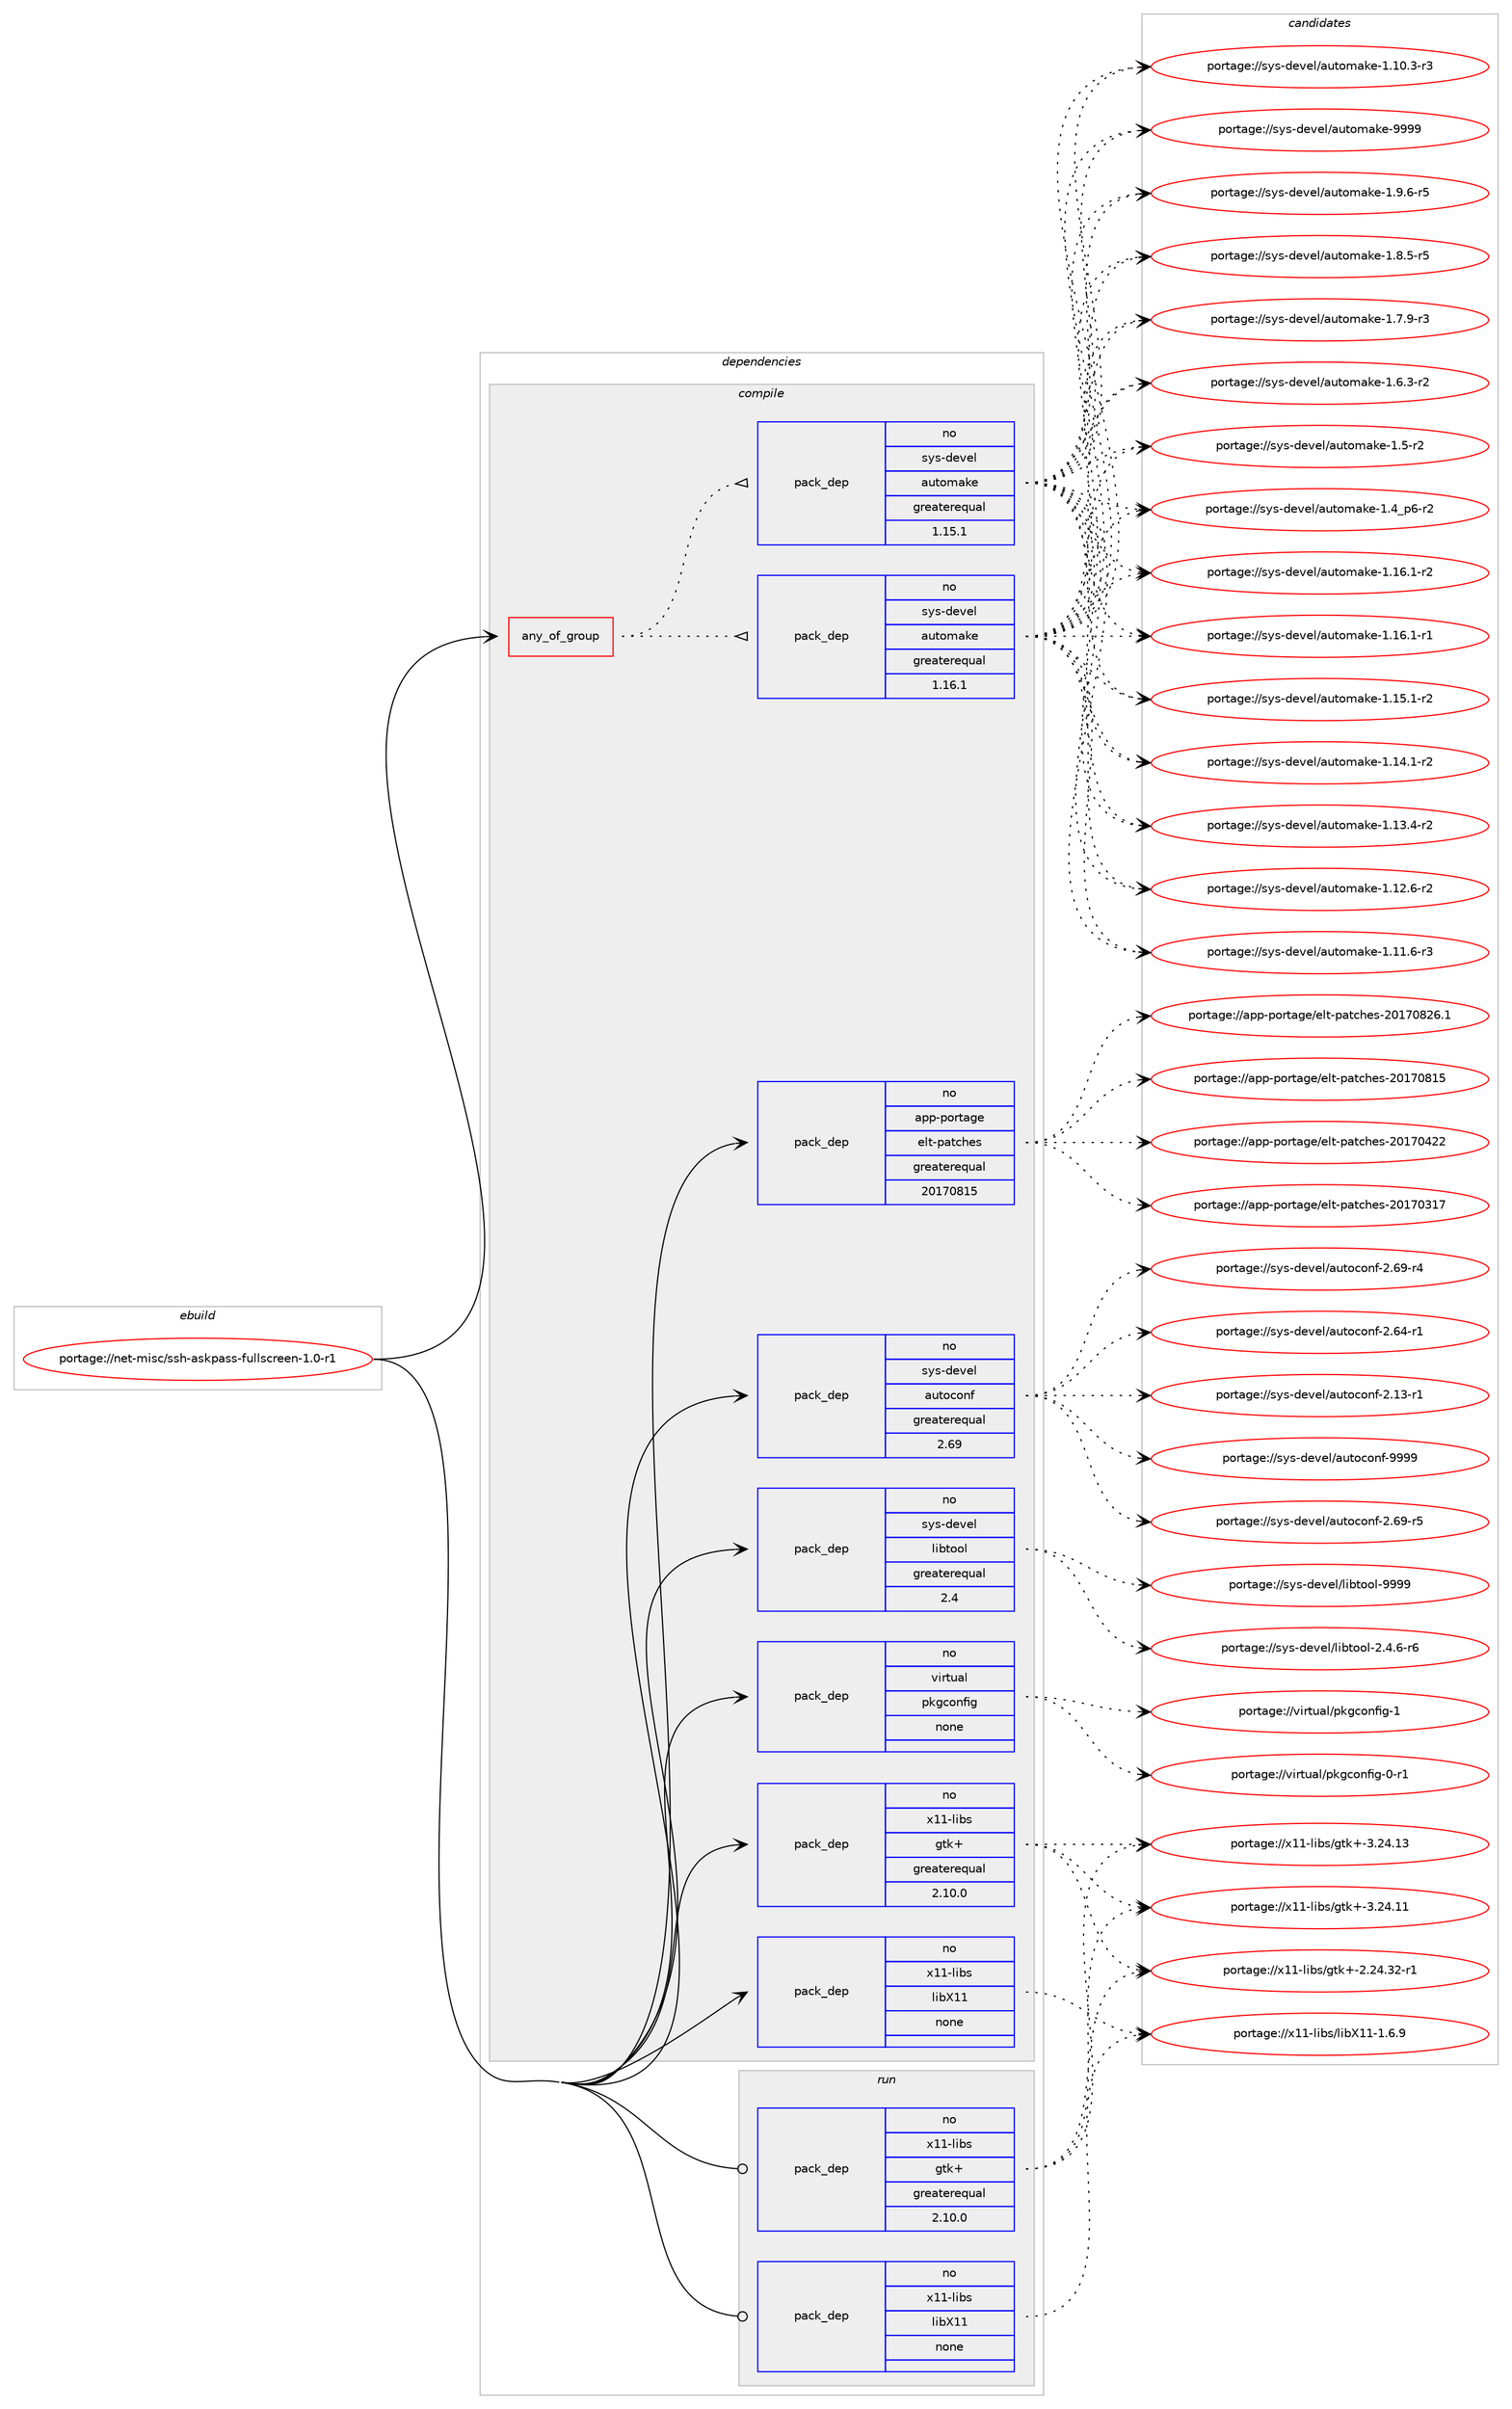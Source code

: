 digraph prolog {

# *************
# Graph options
# *************

newrank=true;
concentrate=true;
compound=true;
graph [rankdir=LR,fontname=Helvetica,fontsize=10,ranksep=1.5];#, ranksep=2.5, nodesep=0.2];
edge  [arrowhead=vee];
node  [fontname=Helvetica,fontsize=10];

# **********
# The ebuild
# **********

subgraph cluster_leftcol {
color=gray;
rank=same;
label=<<i>ebuild</i>>;
id [label="portage://net-misc/ssh-askpass-fullscreen-1.0-r1", color=red, width=4, href="../net-misc/ssh-askpass-fullscreen-1.0-r1.svg"];
}

# ****************
# The dependencies
# ****************

subgraph cluster_midcol {
color=gray;
label=<<i>dependencies</i>>;
subgraph cluster_compile {
fillcolor="#eeeeee";
style=filled;
label=<<i>compile</i>>;
subgraph any1903 {
dependency120857 [label=<<TABLE BORDER="0" CELLBORDER="1" CELLSPACING="0" CELLPADDING="4"><TR><TD CELLPADDING="10">any_of_group</TD></TR></TABLE>>, shape=none, color=red];subgraph pack94096 {
dependency120858 [label=<<TABLE BORDER="0" CELLBORDER="1" CELLSPACING="0" CELLPADDING="4" WIDTH="220"><TR><TD ROWSPAN="6" CELLPADDING="30">pack_dep</TD></TR><TR><TD WIDTH="110">no</TD></TR><TR><TD>sys-devel</TD></TR><TR><TD>automake</TD></TR><TR><TD>greaterequal</TD></TR><TR><TD>1.16.1</TD></TR></TABLE>>, shape=none, color=blue];
}
dependency120857:e -> dependency120858:w [weight=20,style="dotted",arrowhead="oinv"];
subgraph pack94097 {
dependency120859 [label=<<TABLE BORDER="0" CELLBORDER="1" CELLSPACING="0" CELLPADDING="4" WIDTH="220"><TR><TD ROWSPAN="6" CELLPADDING="30">pack_dep</TD></TR><TR><TD WIDTH="110">no</TD></TR><TR><TD>sys-devel</TD></TR><TR><TD>automake</TD></TR><TR><TD>greaterequal</TD></TR><TR><TD>1.15.1</TD></TR></TABLE>>, shape=none, color=blue];
}
dependency120857:e -> dependency120859:w [weight=20,style="dotted",arrowhead="oinv"];
}
id:e -> dependency120857:w [weight=20,style="solid",arrowhead="vee"];
subgraph pack94098 {
dependency120860 [label=<<TABLE BORDER="0" CELLBORDER="1" CELLSPACING="0" CELLPADDING="4" WIDTH="220"><TR><TD ROWSPAN="6" CELLPADDING="30">pack_dep</TD></TR><TR><TD WIDTH="110">no</TD></TR><TR><TD>app-portage</TD></TR><TR><TD>elt-patches</TD></TR><TR><TD>greaterequal</TD></TR><TR><TD>20170815</TD></TR></TABLE>>, shape=none, color=blue];
}
id:e -> dependency120860:w [weight=20,style="solid",arrowhead="vee"];
subgraph pack94099 {
dependency120861 [label=<<TABLE BORDER="0" CELLBORDER="1" CELLSPACING="0" CELLPADDING="4" WIDTH="220"><TR><TD ROWSPAN="6" CELLPADDING="30">pack_dep</TD></TR><TR><TD WIDTH="110">no</TD></TR><TR><TD>sys-devel</TD></TR><TR><TD>autoconf</TD></TR><TR><TD>greaterequal</TD></TR><TR><TD>2.69</TD></TR></TABLE>>, shape=none, color=blue];
}
id:e -> dependency120861:w [weight=20,style="solid",arrowhead="vee"];
subgraph pack94100 {
dependency120862 [label=<<TABLE BORDER="0" CELLBORDER="1" CELLSPACING="0" CELLPADDING="4" WIDTH="220"><TR><TD ROWSPAN="6" CELLPADDING="30">pack_dep</TD></TR><TR><TD WIDTH="110">no</TD></TR><TR><TD>sys-devel</TD></TR><TR><TD>libtool</TD></TR><TR><TD>greaterequal</TD></TR><TR><TD>2.4</TD></TR></TABLE>>, shape=none, color=blue];
}
id:e -> dependency120862:w [weight=20,style="solid",arrowhead="vee"];
subgraph pack94101 {
dependency120863 [label=<<TABLE BORDER="0" CELLBORDER="1" CELLSPACING="0" CELLPADDING="4" WIDTH="220"><TR><TD ROWSPAN="6" CELLPADDING="30">pack_dep</TD></TR><TR><TD WIDTH="110">no</TD></TR><TR><TD>virtual</TD></TR><TR><TD>pkgconfig</TD></TR><TR><TD>none</TD></TR><TR><TD></TD></TR></TABLE>>, shape=none, color=blue];
}
id:e -> dependency120863:w [weight=20,style="solid",arrowhead="vee"];
subgraph pack94102 {
dependency120864 [label=<<TABLE BORDER="0" CELLBORDER="1" CELLSPACING="0" CELLPADDING="4" WIDTH="220"><TR><TD ROWSPAN="6" CELLPADDING="30">pack_dep</TD></TR><TR><TD WIDTH="110">no</TD></TR><TR><TD>x11-libs</TD></TR><TR><TD>gtk+</TD></TR><TR><TD>greaterequal</TD></TR><TR><TD>2.10.0</TD></TR></TABLE>>, shape=none, color=blue];
}
id:e -> dependency120864:w [weight=20,style="solid",arrowhead="vee"];
subgraph pack94103 {
dependency120865 [label=<<TABLE BORDER="0" CELLBORDER="1" CELLSPACING="0" CELLPADDING="4" WIDTH="220"><TR><TD ROWSPAN="6" CELLPADDING="30">pack_dep</TD></TR><TR><TD WIDTH="110">no</TD></TR><TR><TD>x11-libs</TD></TR><TR><TD>libX11</TD></TR><TR><TD>none</TD></TR><TR><TD></TD></TR></TABLE>>, shape=none, color=blue];
}
id:e -> dependency120865:w [weight=20,style="solid",arrowhead="vee"];
}
subgraph cluster_compileandrun {
fillcolor="#eeeeee";
style=filled;
label=<<i>compile and run</i>>;
}
subgraph cluster_run {
fillcolor="#eeeeee";
style=filled;
label=<<i>run</i>>;
subgraph pack94104 {
dependency120866 [label=<<TABLE BORDER="0" CELLBORDER="1" CELLSPACING="0" CELLPADDING="4" WIDTH="220"><TR><TD ROWSPAN="6" CELLPADDING="30">pack_dep</TD></TR><TR><TD WIDTH="110">no</TD></TR><TR><TD>x11-libs</TD></TR><TR><TD>gtk+</TD></TR><TR><TD>greaterequal</TD></TR><TR><TD>2.10.0</TD></TR></TABLE>>, shape=none, color=blue];
}
id:e -> dependency120866:w [weight=20,style="solid",arrowhead="odot"];
subgraph pack94105 {
dependency120867 [label=<<TABLE BORDER="0" CELLBORDER="1" CELLSPACING="0" CELLPADDING="4" WIDTH="220"><TR><TD ROWSPAN="6" CELLPADDING="30">pack_dep</TD></TR><TR><TD WIDTH="110">no</TD></TR><TR><TD>x11-libs</TD></TR><TR><TD>libX11</TD></TR><TR><TD>none</TD></TR><TR><TD></TD></TR></TABLE>>, shape=none, color=blue];
}
id:e -> dependency120867:w [weight=20,style="solid",arrowhead="odot"];
}
}

# **************
# The candidates
# **************

subgraph cluster_choices {
rank=same;
color=gray;
label=<<i>candidates</i>>;

subgraph choice94096 {
color=black;
nodesep=1;
choice115121115451001011181011084797117116111109971071014557575757 [label="portage://sys-devel/automake-9999", color=red, width=4,href="../sys-devel/automake-9999.svg"];
choice115121115451001011181011084797117116111109971071014549465746544511453 [label="portage://sys-devel/automake-1.9.6-r5", color=red, width=4,href="../sys-devel/automake-1.9.6-r5.svg"];
choice115121115451001011181011084797117116111109971071014549465646534511453 [label="portage://sys-devel/automake-1.8.5-r5", color=red, width=4,href="../sys-devel/automake-1.8.5-r5.svg"];
choice115121115451001011181011084797117116111109971071014549465546574511451 [label="portage://sys-devel/automake-1.7.9-r3", color=red, width=4,href="../sys-devel/automake-1.7.9-r3.svg"];
choice115121115451001011181011084797117116111109971071014549465446514511450 [label="portage://sys-devel/automake-1.6.3-r2", color=red, width=4,href="../sys-devel/automake-1.6.3-r2.svg"];
choice11512111545100101118101108479711711611110997107101454946534511450 [label="portage://sys-devel/automake-1.5-r2", color=red, width=4,href="../sys-devel/automake-1.5-r2.svg"];
choice115121115451001011181011084797117116111109971071014549465295112544511450 [label="portage://sys-devel/automake-1.4_p6-r2", color=red, width=4,href="../sys-devel/automake-1.4_p6-r2.svg"];
choice11512111545100101118101108479711711611110997107101454946495446494511450 [label="portage://sys-devel/automake-1.16.1-r2", color=red, width=4,href="../sys-devel/automake-1.16.1-r2.svg"];
choice11512111545100101118101108479711711611110997107101454946495446494511449 [label="portage://sys-devel/automake-1.16.1-r1", color=red, width=4,href="../sys-devel/automake-1.16.1-r1.svg"];
choice11512111545100101118101108479711711611110997107101454946495346494511450 [label="portage://sys-devel/automake-1.15.1-r2", color=red, width=4,href="../sys-devel/automake-1.15.1-r2.svg"];
choice11512111545100101118101108479711711611110997107101454946495246494511450 [label="portage://sys-devel/automake-1.14.1-r2", color=red, width=4,href="../sys-devel/automake-1.14.1-r2.svg"];
choice11512111545100101118101108479711711611110997107101454946495146524511450 [label="portage://sys-devel/automake-1.13.4-r2", color=red, width=4,href="../sys-devel/automake-1.13.4-r2.svg"];
choice11512111545100101118101108479711711611110997107101454946495046544511450 [label="portage://sys-devel/automake-1.12.6-r2", color=red, width=4,href="../sys-devel/automake-1.12.6-r2.svg"];
choice11512111545100101118101108479711711611110997107101454946494946544511451 [label="portage://sys-devel/automake-1.11.6-r3", color=red, width=4,href="../sys-devel/automake-1.11.6-r3.svg"];
choice11512111545100101118101108479711711611110997107101454946494846514511451 [label="portage://sys-devel/automake-1.10.3-r3", color=red, width=4,href="../sys-devel/automake-1.10.3-r3.svg"];
dependency120858:e -> choice115121115451001011181011084797117116111109971071014557575757:w [style=dotted,weight="100"];
dependency120858:e -> choice115121115451001011181011084797117116111109971071014549465746544511453:w [style=dotted,weight="100"];
dependency120858:e -> choice115121115451001011181011084797117116111109971071014549465646534511453:w [style=dotted,weight="100"];
dependency120858:e -> choice115121115451001011181011084797117116111109971071014549465546574511451:w [style=dotted,weight="100"];
dependency120858:e -> choice115121115451001011181011084797117116111109971071014549465446514511450:w [style=dotted,weight="100"];
dependency120858:e -> choice11512111545100101118101108479711711611110997107101454946534511450:w [style=dotted,weight="100"];
dependency120858:e -> choice115121115451001011181011084797117116111109971071014549465295112544511450:w [style=dotted,weight="100"];
dependency120858:e -> choice11512111545100101118101108479711711611110997107101454946495446494511450:w [style=dotted,weight="100"];
dependency120858:e -> choice11512111545100101118101108479711711611110997107101454946495446494511449:w [style=dotted,weight="100"];
dependency120858:e -> choice11512111545100101118101108479711711611110997107101454946495346494511450:w [style=dotted,weight="100"];
dependency120858:e -> choice11512111545100101118101108479711711611110997107101454946495246494511450:w [style=dotted,weight="100"];
dependency120858:e -> choice11512111545100101118101108479711711611110997107101454946495146524511450:w [style=dotted,weight="100"];
dependency120858:e -> choice11512111545100101118101108479711711611110997107101454946495046544511450:w [style=dotted,weight="100"];
dependency120858:e -> choice11512111545100101118101108479711711611110997107101454946494946544511451:w [style=dotted,weight="100"];
dependency120858:e -> choice11512111545100101118101108479711711611110997107101454946494846514511451:w [style=dotted,weight="100"];
}
subgraph choice94097 {
color=black;
nodesep=1;
choice115121115451001011181011084797117116111109971071014557575757 [label="portage://sys-devel/automake-9999", color=red, width=4,href="../sys-devel/automake-9999.svg"];
choice115121115451001011181011084797117116111109971071014549465746544511453 [label="portage://sys-devel/automake-1.9.6-r5", color=red, width=4,href="../sys-devel/automake-1.9.6-r5.svg"];
choice115121115451001011181011084797117116111109971071014549465646534511453 [label="portage://sys-devel/automake-1.8.5-r5", color=red, width=4,href="../sys-devel/automake-1.8.5-r5.svg"];
choice115121115451001011181011084797117116111109971071014549465546574511451 [label="portage://sys-devel/automake-1.7.9-r3", color=red, width=4,href="../sys-devel/automake-1.7.9-r3.svg"];
choice115121115451001011181011084797117116111109971071014549465446514511450 [label="portage://sys-devel/automake-1.6.3-r2", color=red, width=4,href="../sys-devel/automake-1.6.3-r2.svg"];
choice11512111545100101118101108479711711611110997107101454946534511450 [label="portage://sys-devel/automake-1.5-r2", color=red, width=4,href="../sys-devel/automake-1.5-r2.svg"];
choice115121115451001011181011084797117116111109971071014549465295112544511450 [label="portage://sys-devel/automake-1.4_p6-r2", color=red, width=4,href="../sys-devel/automake-1.4_p6-r2.svg"];
choice11512111545100101118101108479711711611110997107101454946495446494511450 [label="portage://sys-devel/automake-1.16.1-r2", color=red, width=4,href="../sys-devel/automake-1.16.1-r2.svg"];
choice11512111545100101118101108479711711611110997107101454946495446494511449 [label="portage://sys-devel/automake-1.16.1-r1", color=red, width=4,href="../sys-devel/automake-1.16.1-r1.svg"];
choice11512111545100101118101108479711711611110997107101454946495346494511450 [label="portage://sys-devel/automake-1.15.1-r2", color=red, width=4,href="../sys-devel/automake-1.15.1-r2.svg"];
choice11512111545100101118101108479711711611110997107101454946495246494511450 [label="portage://sys-devel/automake-1.14.1-r2", color=red, width=4,href="../sys-devel/automake-1.14.1-r2.svg"];
choice11512111545100101118101108479711711611110997107101454946495146524511450 [label="portage://sys-devel/automake-1.13.4-r2", color=red, width=4,href="../sys-devel/automake-1.13.4-r2.svg"];
choice11512111545100101118101108479711711611110997107101454946495046544511450 [label="portage://sys-devel/automake-1.12.6-r2", color=red, width=4,href="../sys-devel/automake-1.12.6-r2.svg"];
choice11512111545100101118101108479711711611110997107101454946494946544511451 [label="portage://sys-devel/automake-1.11.6-r3", color=red, width=4,href="../sys-devel/automake-1.11.6-r3.svg"];
choice11512111545100101118101108479711711611110997107101454946494846514511451 [label="portage://sys-devel/automake-1.10.3-r3", color=red, width=4,href="../sys-devel/automake-1.10.3-r3.svg"];
dependency120859:e -> choice115121115451001011181011084797117116111109971071014557575757:w [style=dotted,weight="100"];
dependency120859:e -> choice115121115451001011181011084797117116111109971071014549465746544511453:w [style=dotted,weight="100"];
dependency120859:e -> choice115121115451001011181011084797117116111109971071014549465646534511453:w [style=dotted,weight="100"];
dependency120859:e -> choice115121115451001011181011084797117116111109971071014549465546574511451:w [style=dotted,weight="100"];
dependency120859:e -> choice115121115451001011181011084797117116111109971071014549465446514511450:w [style=dotted,weight="100"];
dependency120859:e -> choice11512111545100101118101108479711711611110997107101454946534511450:w [style=dotted,weight="100"];
dependency120859:e -> choice115121115451001011181011084797117116111109971071014549465295112544511450:w [style=dotted,weight="100"];
dependency120859:e -> choice11512111545100101118101108479711711611110997107101454946495446494511450:w [style=dotted,weight="100"];
dependency120859:e -> choice11512111545100101118101108479711711611110997107101454946495446494511449:w [style=dotted,weight="100"];
dependency120859:e -> choice11512111545100101118101108479711711611110997107101454946495346494511450:w [style=dotted,weight="100"];
dependency120859:e -> choice11512111545100101118101108479711711611110997107101454946495246494511450:w [style=dotted,weight="100"];
dependency120859:e -> choice11512111545100101118101108479711711611110997107101454946495146524511450:w [style=dotted,weight="100"];
dependency120859:e -> choice11512111545100101118101108479711711611110997107101454946495046544511450:w [style=dotted,weight="100"];
dependency120859:e -> choice11512111545100101118101108479711711611110997107101454946494946544511451:w [style=dotted,weight="100"];
dependency120859:e -> choice11512111545100101118101108479711711611110997107101454946494846514511451:w [style=dotted,weight="100"];
}
subgraph choice94098 {
color=black;
nodesep=1;
choice971121124511211111411697103101471011081164511297116991041011154550484955485650544649 [label="portage://app-portage/elt-patches-20170826.1", color=red, width=4,href="../app-portage/elt-patches-20170826.1.svg"];
choice97112112451121111141169710310147101108116451129711699104101115455048495548564953 [label="portage://app-portage/elt-patches-20170815", color=red, width=4,href="../app-portage/elt-patches-20170815.svg"];
choice97112112451121111141169710310147101108116451129711699104101115455048495548525050 [label="portage://app-portage/elt-patches-20170422", color=red, width=4,href="../app-portage/elt-patches-20170422.svg"];
choice97112112451121111141169710310147101108116451129711699104101115455048495548514955 [label="portage://app-portage/elt-patches-20170317", color=red, width=4,href="../app-portage/elt-patches-20170317.svg"];
dependency120860:e -> choice971121124511211111411697103101471011081164511297116991041011154550484955485650544649:w [style=dotted,weight="100"];
dependency120860:e -> choice97112112451121111141169710310147101108116451129711699104101115455048495548564953:w [style=dotted,weight="100"];
dependency120860:e -> choice97112112451121111141169710310147101108116451129711699104101115455048495548525050:w [style=dotted,weight="100"];
dependency120860:e -> choice97112112451121111141169710310147101108116451129711699104101115455048495548514955:w [style=dotted,weight="100"];
}
subgraph choice94099 {
color=black;
nodesep=1;
choice115121115451001011181011084797117116111991111101024557575757 [label="portage://sys-devel/autoconf-9999", color=red, width=4,href="../sys-devel/autoconf-9999.svg"];
choice1151211154510010111810110847971171161119911111010245504654574511453 [label="portage://sys-devel/autoconf-2.69-r5", color=red, width=4,href="../sys-devel/autoconf-2.69-r5.svg"];
choice1151211154510010111810110847971171161119911111010245504654574511452 [label="portage://sys-devel/autoconf-2.69-r4", color=red, width=4,href="../sys-devel/autoconf-2.69-r4.svg"];
choice1151211154510010111810110847971171161119911111010245504654524511449 [label="portage://sys-devel/autoconf-2.64-r1", color=red, width=4,href="../sys-devel/autoconf-2.64-r1.svg"];
choice1151211154510010111810110847971171161119911111010245504649514511449 [label="portage://sys-devel/autoconf-2.13-r1", color=red, width=4,href="../sys-devel/autoconf-2.13-r1.svg"];
dependency120861:e -> choice115121115451001011181011084797117116111991111101024557575757:w [style=dotted,weight="100"];
dependency120861:e -> choice1151211154510010111810110847971171161119911111010245504654574511453:w [style=dotted,weight="100"];
dependency120861:e -> choice1151211154510010111810110847971171161119911111010245504654574511452:w [style=dotted,weight="100"];
dependency120861:e -> choice1151211154510010111810110847971171161119911111010245504654524511449:w [style=dotted,weight="100"];
dependency120861:e -> choice1151211154510010111810110847971171161119911111010245504649514511449:w [style=dotted,weight="100"];
}
subgraph choice94100 {
color=black;
nodesep=1;
choice1151211154510010111810110847108105981161111111084557575757 [label="portage://sys-devel/libtool-9999", color=red, width=4,href="../sys-devel/libtool-9999.svg"];
choice1151211154510010111810110847108105981161111111084550465246544511454 [label="portage://sys-devel/libtool-2.4.6-r6", color=red, width=4,href="../sys-devel/libtool-2.4.6-r6.svg"];
dependency120862:e -> choice1151211154510010111810110847108105981161111111084557575757:w [style=dotted,weight="100"];
dependency120862:e -> choice1151211154510010111810110847108105981161111111084550465246544511454:w [style=dotted,weight="100"];
}
subgraph choice94101 {
color=black;
nodesep=1;
choice1181051141161179710847112107103991111101021051034549 [label="portage://virtual/pkgconfig-1", color=red, width=4,href="../virtual/pkgconfig-1.svg"];
choice11810511411611797108471121071039911111010210510345484511449 [label="portage://virtual/pkgconfig-0-r1", color=red, width=4,href="../virtual/pkgconfig-0-r1.svg"];
dependency120863:e -> choice1181051141161179710847112107103991111101021051034549:w [style=dotted,weight="100"];
dependency120863:e -> choice11810511411611797108471121071039911111010210510345484511449:w [style=dotted,weight="100"];
}
subgraph choice94102 {
color=black;
nodesep=1;
choice1204949451081059811547103116107434551465052464951 [label="portage://x11-libs/gtk+-3.24.13", color=red, width=4,href="../x11-libs/gtk+-3.24.13.svg"];
choice1204949451081059811547103116107434551465052464949 [label="portage://x11-libs/gtk+-3.24.11", color=red, width=4,href="../x11-libs/gtk+-3.24.11.svg"];
choice12049494510810598115471031161074345504650524651504511449 [label="portage://x11-libs/gtk+-2.24.32-r1", color=red, width=4,href="../x11-libs/gtk+-2.24.32-r1.svg"];
dependency120864:e -> choice1204949451081059811547103116107434551465052464951:w [style=dotted,weight="100"];
dependency120864:e -> choice1204949451081059811547103116107434551465052464949:w [style=dotted,weight="100"];
dependency120864:e -> choice12049494510810598115471031161074345504650524651504511449:w [style=dotted,weight="100"];
}
subgraph choice94103 {
color=black;
nodesep=1;
choice120494945108105981154710810598884949454946544657 [label="portage://x11-libs/libX11-1.6.9", color=red, width=4,href="../x11-libs/libX11-1.6.9.svg"];
dependency120865:e -> choice120494945108105981154710810598884949454946544657:w [style=dotted,weight="100"];
}
subgraph choice94104 {
color=black;
nodesep=1;
choice1204949451081059811547103116107434551465052464951 [label="portage://x11-libs/gtk+-3.24.13", color=red, width=4,href="../x11-libs/gtk+-3.24.13.svg"];
choice1204949451081059811547103116107434551465052464949 [label="portage://x11-libs/gtk+-3.24.11", color=red, width=4,href="../x11-libs/gtk+-3.24.11.svg"];
choice12049494510810598115471031161074345504650524651504511449 [label="portage://x11-libs/gtk+-2.24.32-r1", color=red, width=4,href="../x11-libs/gtk+-2.24.32-r1.svg"];
dependency120866:e -> choice1204949451081059811547103116107434551465052464951:w [style=dotted,weight="100"];
dependency120866:e -> choice1204949451081059811547103116107434551465052464949:w [style=dotted,weight="100"];
dependency120866:e -> choice12049494510810598115471031161074345504650524651504511449:w [style=dotted,weight="100"];
}
subgraph choice94105 {
color=black;
nodesep=1;
choice120494945108105981154710810598884949454946544657 [label="portage://x11-libs/libX11-1.6.9", color=red, width=4,href="../x11-libs/libX11-1.6.9.svg"];
dependency120867:e -> choice120494945108105981154710810598884949454946544657:w [style=dotted,weight="100"];
}
}

}
